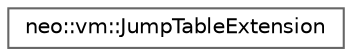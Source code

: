 digraph "Graphical Class Hierarchy"
{
 // LATEX_PDF_SIZE
  bgcolor="transparent";
  edge [fontname=Helvetica,fontsize=10,labelfontname=Helvetica,labelfontsize=10];
  node [fontname=Helvetica,fontsize=10,shape=box,height=0.2,width=0.4];
  rankdir="LR";
  Node0 [id="Node000000",label="neo::vm::JumpTableExtension",height=0.2,width=0.4,color="grey40", fillcolor="white", style="filled",URL="$classneo_1_1vm_1_1_jump_table_extension.html",tooltip="Extension-related opcode handlers for the JumpTable."];
}
